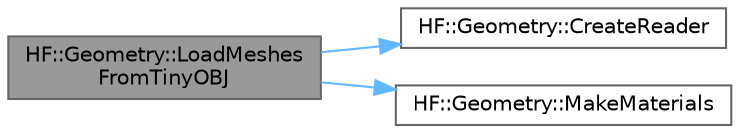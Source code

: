 digraph "HF::Geometry::LoadMeshesFromTinyOBJ"
{
 // LATEX_PDF_SIZE
  bgcolor="transparent";
  edge [fontname=Helvetica,fontsize=10,labelfontname=Helvetica,labelfontsize=10];
  node [fontname=Helvetica,fontsize=10,shape=box,height=0.2,width=0.4];
  rankdir="LR";
  Node1 [label="HF::Geometry::LoadMeshes\lFromTinyOBJ",height=0.2,width=0.4,color="gray40", fillcolor="grey60", style="filled", fontcolor="black",tooltip=" "];
  Node1 -> Node2 [color="steelblue1",style="solid"];
  Node2 [label="HF::Geometry::CreateReader",height=0.2,width=0.4,color="grey40", fillcolor="white", style="filled",URL="$a00469.html#aece9b1559429cfcd59fc5c60bc3dc5b1",tooltip=" "];
  Node1 -> Node3 [color="steelblue1",style="solid"];
  Node3 [label="HF::Geometry::MakeMaterials",height=0.2,width=0.4,color="grey40", fillcolor="white", style="filled",URL="$a00469.html#abc6b7e5052eb1564d1bb3c67d9f93031",tooltip=" "];
}
